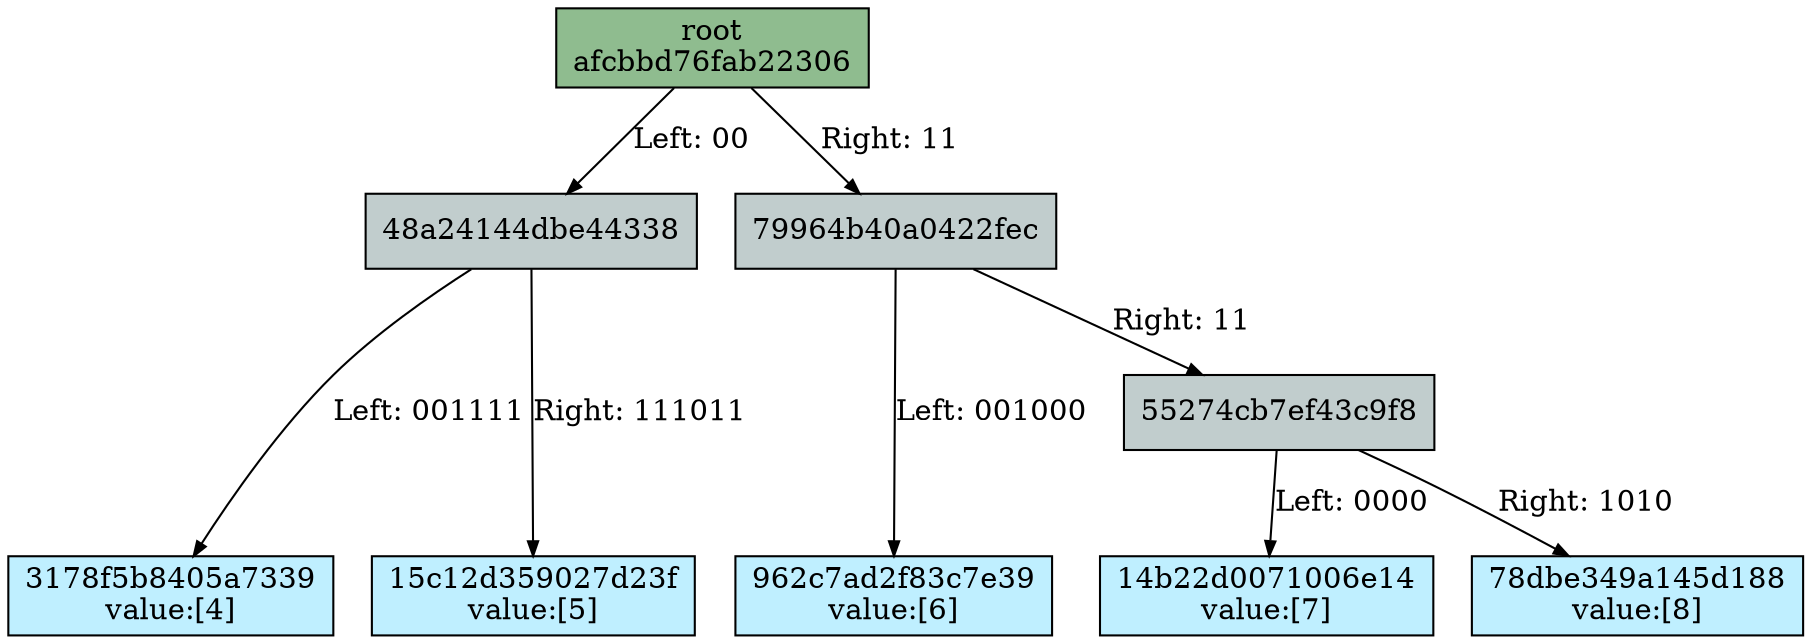 Digraph merkletree {

hafcbbd76fab22306 -> h48a24144dbe44338 [arrowsize=0.7 label="Left: 00\l" nojustify=true ];
h48a24144dbe44338 -> h3178f5b8405a7339 [arrowsize=0.7 label="Left: 001111" nojustify=true ];
h48a24144dbe44338 -> h15c12d359027d23f [arrowsize=0.7 label="Right: 111011" nojustify=true ];
hafcbbd76fab22306 -> h79964b40a0422fec [arrowsize=0.7 label="Right: 11\l" nojustify=true ];
h79964b40a0422fec -> h962c7ad2f83c7e39 [arrowsize=0.7 label="Left: 001000" nojustify=true ];
h79964b40a0422fec -> h55274cb7ef43c9f8 [arrowsize=0.7 label="Right: 11\l" nojustify=true ];
h55274cb7ef43c9f8 -> h14b22d0071006e14 [arrowsize=0.7 label="Left: 0000" nojustify=true ];
h55274cb7ef43c9f8 -> h78dbe349a145d188 [arrowsize=0.7 label="Right: 1010" nojustify=true ];

Subgraph depth_0 {
rank=same

hafcbbd76fab22306 [fillcolor=darkseagreen label="root\nafcbbd76fab22306" ordering=out shape=box style=filled ];
}


Subgraph depth_2 {
rank=same

h48a24144dbe44338 [fillcolor=azure3 label="48a24144dbe44338" ordering=out shape=box style=filled ];
h79964b40a0422fec [fillcolor=azure3 label="79964b40a0422fec" ordering=out shape=box style=filled ];
}


Subgraph depth_256 {
rank=same

h3178f5b8405a7339 [fillcolor=lightblue1 label="3178f5b8405a7339\nvalue:[4]" ordering=out shape=box style=filled ];
h15c12d359027d23f [fillcolor=lightblue1 label="15c12d359027d23f\nvalue:[5]" ordering=out shape=box style=filled ];
h962c7ad2f83c7e39 [fillcolor=lightblue1 label="962c7ad2f83c7e39\nvalue:[6]" ordering=out shape=box style=filled ];
h14b22d0071006e14 [fillcolor=lightblue1 label="14b22d0071006e14\nvalue:[7]" ordering=out shape=box style=filled ];
h78dbe349a145d188 [fillcolor=lightblue1 label="78dbe349a145d188\nvalue:[8]" ordering=out shape=box style=filled ];
}


Subgraph depth_4 {
rank=same

h55274cb7ef43c9f8 [fillcolor=azure3 label="55274cb7ef43c9f8" ordering=out shape=box style=filled ];
}

}
